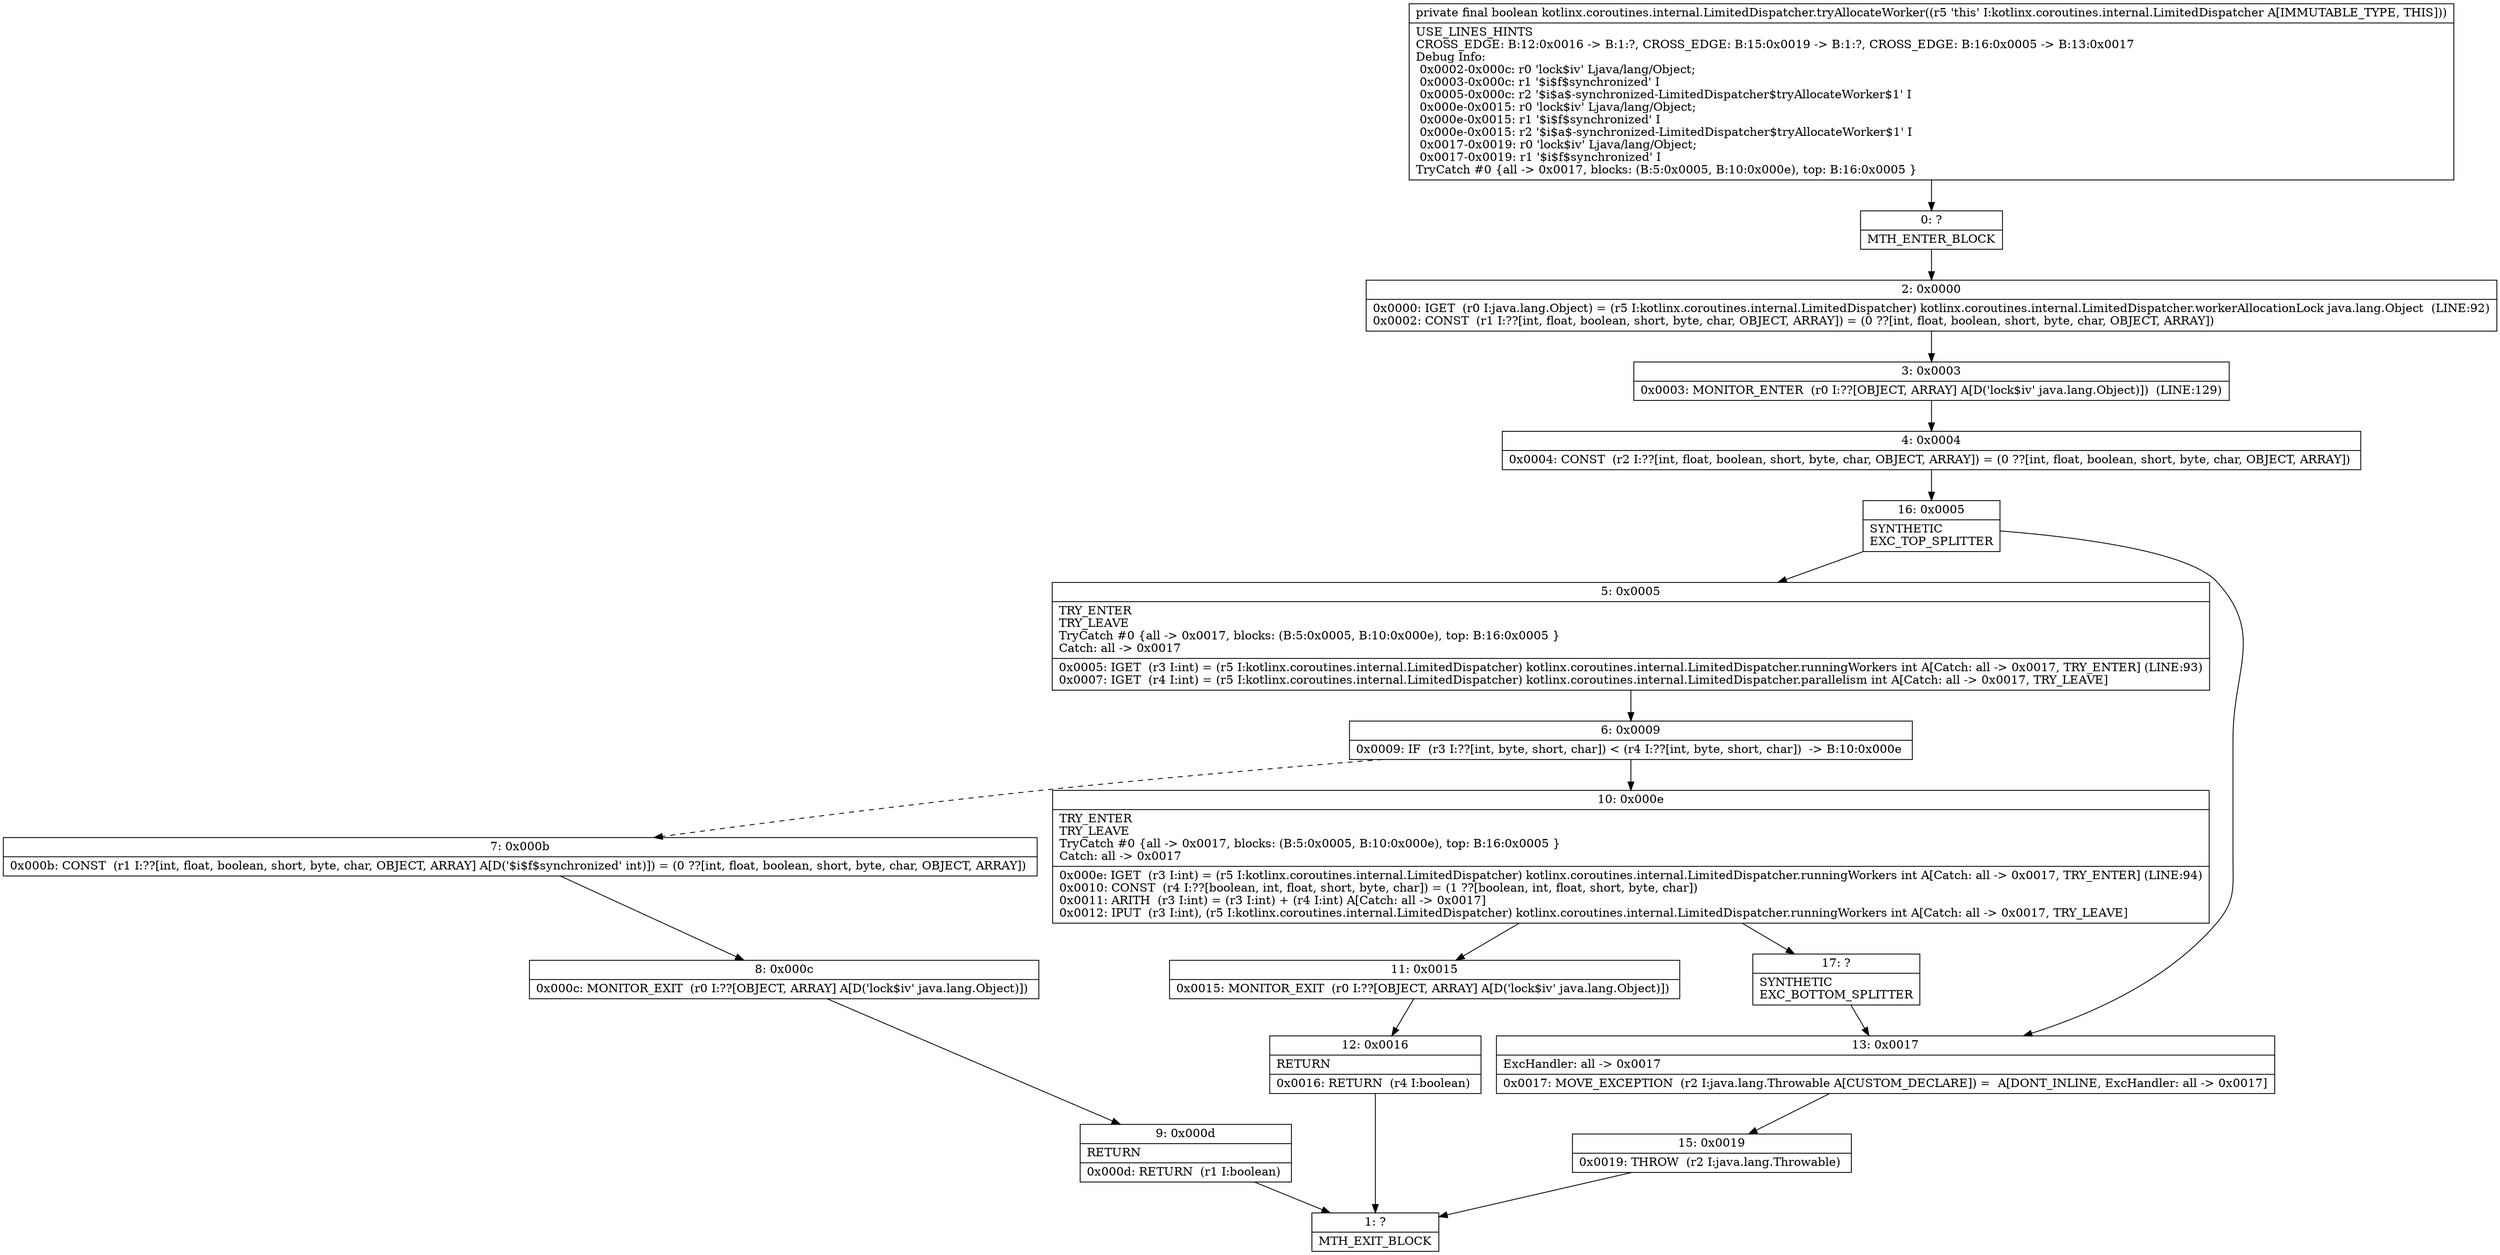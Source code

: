 digraph "CFG forkotlinx.coroutines.internal.LimitedDispatcher.tryAllocateWorker()Z" {
Node_0 [shape=record,label="{0\:\ ?|MTH_ENTER_BLOCK\l}"];
Node_2 [shape=record,label="{2\:\ 0x0000|0x0000: IGET  (r0 I:java.lang.Object) = (r5 I:kotlinx.coroutines.internal.LimitedDispatcher) kotlinx.coroutines.internal.LimitedDispatcher.workerAllocationLock java.lang.Object  (LINE:92)\l0x0002: CONST  (r1 I:??[int, float, boolean, short, byte, char, OBJECT, ARRAY]) = (0 ??[int, float, boolean, short, byte, char, OBJECT, ARRAY]) \l}"];
Node_3 [shape=record,label="{3\:\ 0x0003|0x0003: MONITOR_ENTER  (r0 I:??[OBJECT, ARRAY] A[D('lock$iv' java.lang.Object)])  (LINE:129)\l}"];
Node_4 [shape=record,label="{4\:\ 0x0004|0x0004: CONST  (r2 I:??[int, float, boolean, short, byte, char, OBJECT, ARRAY]) = (0 ??[int, float, boolean, short, byte, char, OBJECT, ARRAY]) \l}"];
Node_16 [shape=record,label="{16\:\ 0x0005|SYNTHETIC\lEXC_TOP_SPLITTER\l}"];
Node_5 [shape=record,label="{5\:\ 0x0005|TRY_ENTER\lTRY_LEAVE\lTryCatch #0 \{all \-\> 0x0017, blocks: (B:5:0x0005, B:10:0x000e), top: B:16:0x0005 \}\lCatch: all \-\> 0x0017\l|0x0005: IGET  (r3 I:int) = (r5 I:kotlinx.coroutines.internal.LimitedDispatcher) kotlinx.coroutines.internal.LimitedDispatcher.runningWorkers int A[Catch: all \-\> 0x0017, TRY_ENTER] (LINE:93)\l0x0007: IGET  (r4 I:int) = (r5 I:kotlinx.coroutines.internal.LimitedDispatcher) kotlinx.coroutines.internal.LimitedDispatcher.parallelism int A[Catch: all \-\> 0x0017, TRY_LEAVE]\l}"];
Node_6 [shape=record,label="{6\:\ 0x0009|0x0009: IF  (r3 I:??[int, byte, short, char]) \< (r4 I:??[int, byte, short, char])  \-\> B:10:0x000e \l}"];
Node_7 [shape=record,label="{7\:\ 0x000b|0x000b: CONST  (r1 I:??[int, float, boolean, short, byte, char, OBJECT, ARRAY] A[D('$i$f$synchronized' int)]) = (0 ??[int, float, boolean, short, byte, char, OBJECT, ARRAY]) \l}"];
Node_8 [shape=record,label="{8\:\ 0x000c|0x000c: MONITOR_EXIT  (r0 I:??[OBJECT, ARRAY] A[D('lock$iv' java.lang.Object)]) \l}"];
Node_9 [shape=record,label="{9\:\ 0x000d|RETURN\l|0x000d: RETURN  (r1 I:boolean) \l}"];
Node_1 [shape=record,label="{1\:\ ?|MTH_EXIT_BLOCK\l}"];
Node_10 [shape=record,label="{10\:\ 0x000e|TRY_ENTER\lTRY_LEAVE\lTryCatch #0 \{all \-\> 0x0017, blocks: (B:5:0x0005, B:10:0x000e), top: B:16:0x0005 \}\lCatch: all \-\> 0x0017\l|0x000e: IGET  (r3 I:int) = (r5 I:kotlinx.coroutines.internal.LimitedDispatcher) kotlinx.coroutines.internal.LimitedDispatcher.runningWorkers int A[Catch: all \-\> 0x0017, TRY_ENTER] (LINE:94)\l0x0010: CONST  (r4 I:??[boolean, int, float, short, byte, char]) = (1 ??[boolean, int, float, short, byte, char]) \l0x0011: ARITH  (r3 I:int) = (r3 I:int) + (r4 I:int) A[Catch: all \-\> 0x0017]\l0x0012: IPUT  (r3 I:int), (r5 I:kotlinx.coroutines.internal.LimitedDispatcher) kotlinx.coroutines.internal.LimitedDispatcher.runningWorkers int A[Catch: all \-\> 0x0017, TRY_LEAVE]\l}"];
Node_11 [shape=record,label="{11\:\ 0x0015|0x0015: MONITOR_EXIT  (r0 I:??[OBJECT, ARRAY] A[D('lock$iv' java.lang.Object)]) \l}"];
Node_12 [shape=record,label="{12\:\ 0x0016|RETURN\l|0x0016: RETURN  (r4 I:boolean) \l}"];
Node_17 [shape=record,label="{17\:\ ?|SYNTHETIC\lEXC_BOTTOM_SPLITTER\l}"];
Node_13 [shape=record,label="{13\:\ 0x0017|ExcHandler: all \-\> 0x0017\l|0x0017: MOVE_EXCEPTION  (r2 I:java.lang.Throwable A[CUSTOM_DECLARE]) =  A[DONT_INLINE, ExcHandler: all \-\> 0x0017]\l}"];
Node_15 [shape=record,label="{15\:\ 0x0019|0x0019: THROW  (r2 I:java.lang.Throwable) \l}"];
MethodNode[shape=record,label="{private final boolean kotlinx.coroutines.internal.LimitedDispatcher.tryAllocateWorker((r5 'this' I:kotlinx.coroutines.internal.LimitedDispatcher A[IMMUTABLE_TYPE, THIS]))  | USE_LINES_HINTS\lCROSS_EDGE: B:12:0x0016 \-\> B:1:?, CROSS_EDGE: B:15:0x0019 \-\> B:1:?, CROSS_EDGE: B:16:0x0005 \-\> B:13:0x0017\lDebug Info:\l  0x0002\-0x000c: r0 'lock$iv' Ljava\/lang\/Object;\l  0x0003\-0x000c: r1 '$i$f$synchronized' I\l  0x0005\-0x000c: r2 '$i$a$\-synchronized\-LimitedDispatcher$tryAllocateWorker$1' I\l  0x000e\-0x0015: r0 'lock$iv' Ljava\/lang\/Object;\l  0x000e\-0x0015: r1 '$i$f$synchronized' I\l  0x000e\-0x0015: r2 '$i$a$\-synchronized\-LimitedDispatcher$tryAllocateWorker$1' I\l  0x0017\-0x0019: r0 'lock$iv' Ljava\/lang\/Object;\l  0x0017\-0x0019: r1 '$i$f$synchronized' I\lTryCatch #0 \{all \-\> 0x0017, blocks: (B:5:0x0005, B:10:0x000e), top: B:16:0x0005 \}\l}"];
MethodNode -> Node_0;Node_0 -> Node_2;
Node_2 -> Node_3;
Node_3 -> Node_4;
Node_4 -> Node_16;
Node_16 -> Node_5;
Node_16 -> Node_13;
Node_5 -> Node_6;
Node_6 -> Node_7[style=dashed];
Node_6 -> Node_10;
Node_7 -> Node_8;
Node_8 -> Node_9;
Node_9 -> Node_1;
Node_10 -> Node_11;
Node_10 -> Node_17;
Node_11 -> Node_12;
Node_12 -> Node_1;
Node_17 -> Node_13;
Node_13 -> Node_15;
Node_15 -> Node_1;
}

